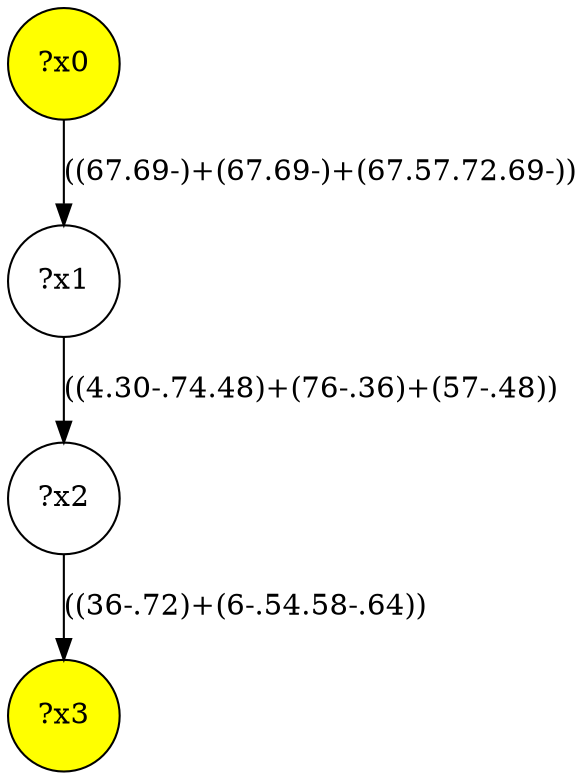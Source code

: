 digraph g {
	x0 [fillcolor="yellow", style="filled," shape=circle, label="?x0"];
	x3 [fillcolor="yellow", style="filled," shape=circle, label="?x3"];
	x1 [shape=circle, label="?x1"];
	x0 -> x1 [label="((67.69-)+(67.69-)+(67.57.72.69-))"];
	x2 [shape=circle, label="?x2"];
	x1 -> x2 [label="((4.30-.74.48)+(76-.36)+(57-.48))"];
	x2 -> x3 [label="((36-.72)+(6-.54.58-.64))"];
}
